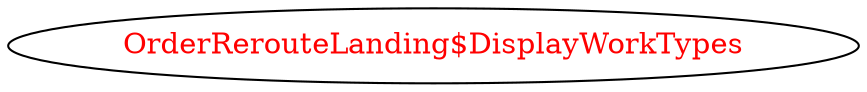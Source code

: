 digraph dependencyGraph {
 concentrate=true;
 ranksep="2.0";
 rankdir="LR"; 
 splines="ortho";
"OrderRerouteLanding$DisplayWorkTypes" [fontcolor="red"];
}